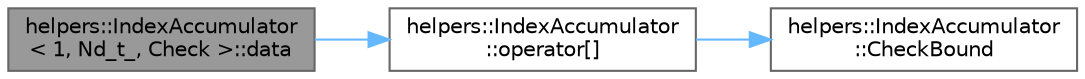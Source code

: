 digraph "helpers::IndexAccumulator&lt; 1, Nd_t_, Check &gt;::data"
{
 // LATEX_PDF_SIZE
  bgcolor="transparent";
  edge [fontname=Helvetica,fontsize=10,labelfontname=Helvetica,labelfontsize=10];
  node [fontname=Helvetica,fontsize=10,shape=box,height=0.2,width=0.4];
  rankdir="LR";
  Node1 [id="Node000001",label="helpers::IndexAccumulator\l\< 1, Nd_t_, Check \>::data",height=0.2,width=0.4,color="gray40", fillcolor="grey60", style="filled", fontcolor="black",tooltip="Return const pointer to data."];
  Node1 -> Node2 [id="edge1_Node000001_Node000002",color="steelblue1",style="solid",tooltip=" "];
  Node2 [id="Node000002",label="helpers::IndexAccumulator\l::operator[]",height=0.2,width=0.4,color="grey40", fillcolor="white", style="filled",URL="$classhelpers_1_1IndexAccumulator.html#af1bc94cd0b38470779185612f5e47095",tooltip="Read one more index, checking whether it is in the range dictated by the NdFlattener and previous ind..."];
  Node2 -> Node3 [id="edge2_Node000002_Node000003",color="steelblue1",style="solid",tooltip=" "];
  Node3 [id="Node000003",label="helpers::IndexAccumulator\l::CheckBound",height=0.2,width=0.4,color="grey40", fillcolor="white", style="filled",URL="$classhelpers_1_1IndexAccumulator.html#a28d9fe090295b2cb30c64e5acb666ffd",tooltip=" "];
}
